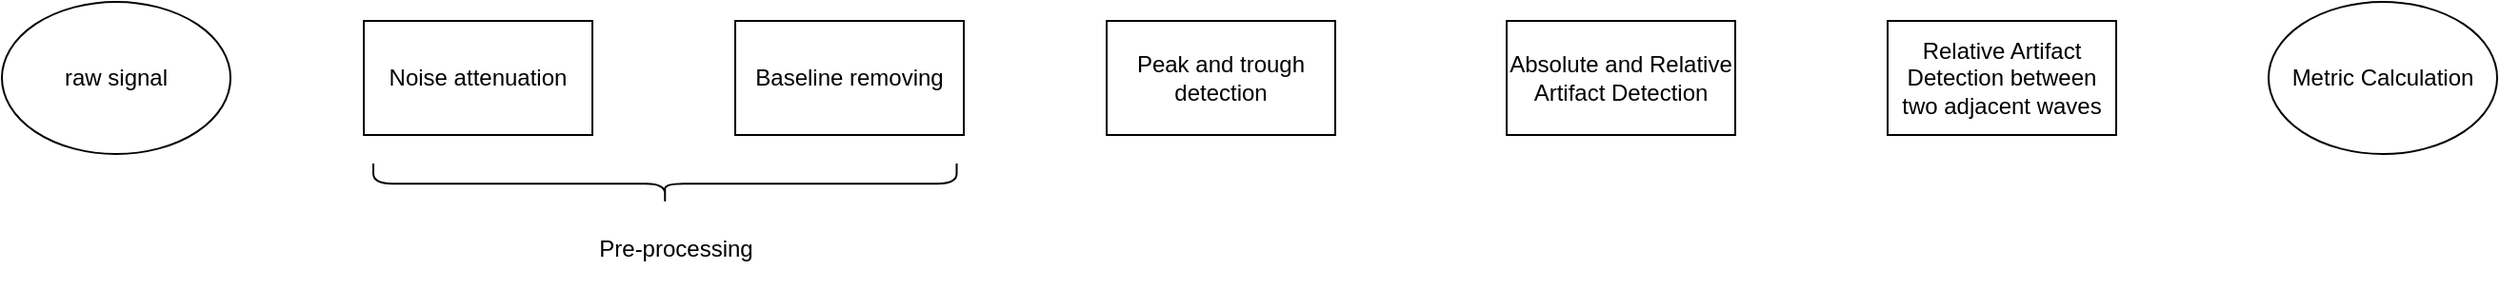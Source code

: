 <mxfile version="22.1.7" type="github">
  <diagram name="Page-1" id="KRgfPVD7SuZN9SCqlESB">
    <mxGraphModel dx="1900" dy="522" grid="1" gridSize="10" guides="1" tooltips="1" connect="1" arrows="1" fold="1" page="1" pageScale="1" pageWidth="850" pageHeight="1100" math="0" shadow="0">
      <root>
        <mxCell id="0" />
        <mxCell id="1" parent="0" />
        <mxCell id="sNrHL4kb1x2L5cmtK217-1" value="Noise attenuation" style="rounded=0;whiteSpace=wrap;html=1;" vertex="1" parent="1">
          <mxGeometry x="110" y="120" width="120" height="60" as="geometry" />
        </mxCell>
        <mxCell id="sNrHL4kb1x2L5cmtK217-3" value="Baseline removing" style="rounded=0;whiteSpace=wrap;html=1;" vertex="1" parent="1">
          <mxGeometry x="305" y="120" width="120" height="60" as="geometry" />
        </mxCell>
        <mxCell id="sNrHL4kb1x2L5cmtK217-4" value="Peak and trough detection" style="rounded=0;whiteSpace=wrap;html=1;" vertex="1" parent="1">
          <mxGeometry x="500" y="120" width="120" height="60" as="geometry" />
        </mxCell>
        <mxCell id="sNrHL4kb1x2L5cmtK217-5" value="Absolute and Relative Artifact Detection" style="rounded=0;whiteSpace=wrap;html=1;" vertex="1" parent="1">
          <mxGeometry x="710" y="120" width="120" height="60" as="geometry" />
        </mxCell>
        <mxCell id="sNrHL4kb1x2L5cmtK217-6" value="Relative Artifact Detection between two adjacent waves" style="rounded=0;whiteSpace=wrap;html=1;" vertex="1" parent="1">
          <mxGeometry x="910" y="120" width="120" height="60" as="geometry" />
        </mxCell>
        <mxCell id="sNrHL4kb1x2L5cmtK217-7" value="Metric Calculation" style="ellipse;whiteSpace=wrap;html=1;" vertex="1" parent="1">
          <mxGeometry x="1110" y="110" width="120" height="80" as="geometry" />
        </mxCell>
        <mxCell id="sNrHL4kb1x2L5cmtK217-8" value="raw signal" style="ellipse;whiteSpace=wrap;html=1;" vertex="1" parent="1">
          <mxGeometry x="-80" y="110" width="120" height="80" as="geometry" />
        </mxCell>
        <mxCell id="sNrHL4kb1x2L5cmtK217-9" value="" style="shape=curlyBracket;whiteSpace=wrap;html=1;rounded=1;labelPosition=left;verticalLabelPosition=middle;align=right;verticalAlign=middle;rotation=-90;" vertex="1" parent="1">
          <mxGeometry x="257.5" y="52.5" width="21.25" height="306.25" as="geometry" />
        </mxCell>
        <mxCell id="sNrHL4kb1x2L5cmtK217-10" value="Pre-processing" style="text;html=1;strokeColor=none;fillColor=none;align=center;verticalAlign=middle;whiteSpace=wrap;rounded=0;" vertex="1" parent="1">
          <mxGeometry x="220" y="220" width="108.13" height="40" as="geometry" />
        </mxCell>
      </root>
    </mxGraphModel>
  </diagram>
</mxfile>

